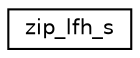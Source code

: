 digraph "Graphical Class Hierarchy"
{
 // LATEX_PDF_SIZE
  edge [fontname="Helvetica",fontsize="10",labelfontname="Helvetica",labelfontsize="10"];
  node [fontname="Helvetica",fontsize="10",shape=record];
  rankdir="LR";
  Node0 [label="zip_lfh_s",height=0.2,width=0.4,color="black", fillcolor="white", style="filled",URL="$structzip__lfh__s.html",tooltip=" "];
}
